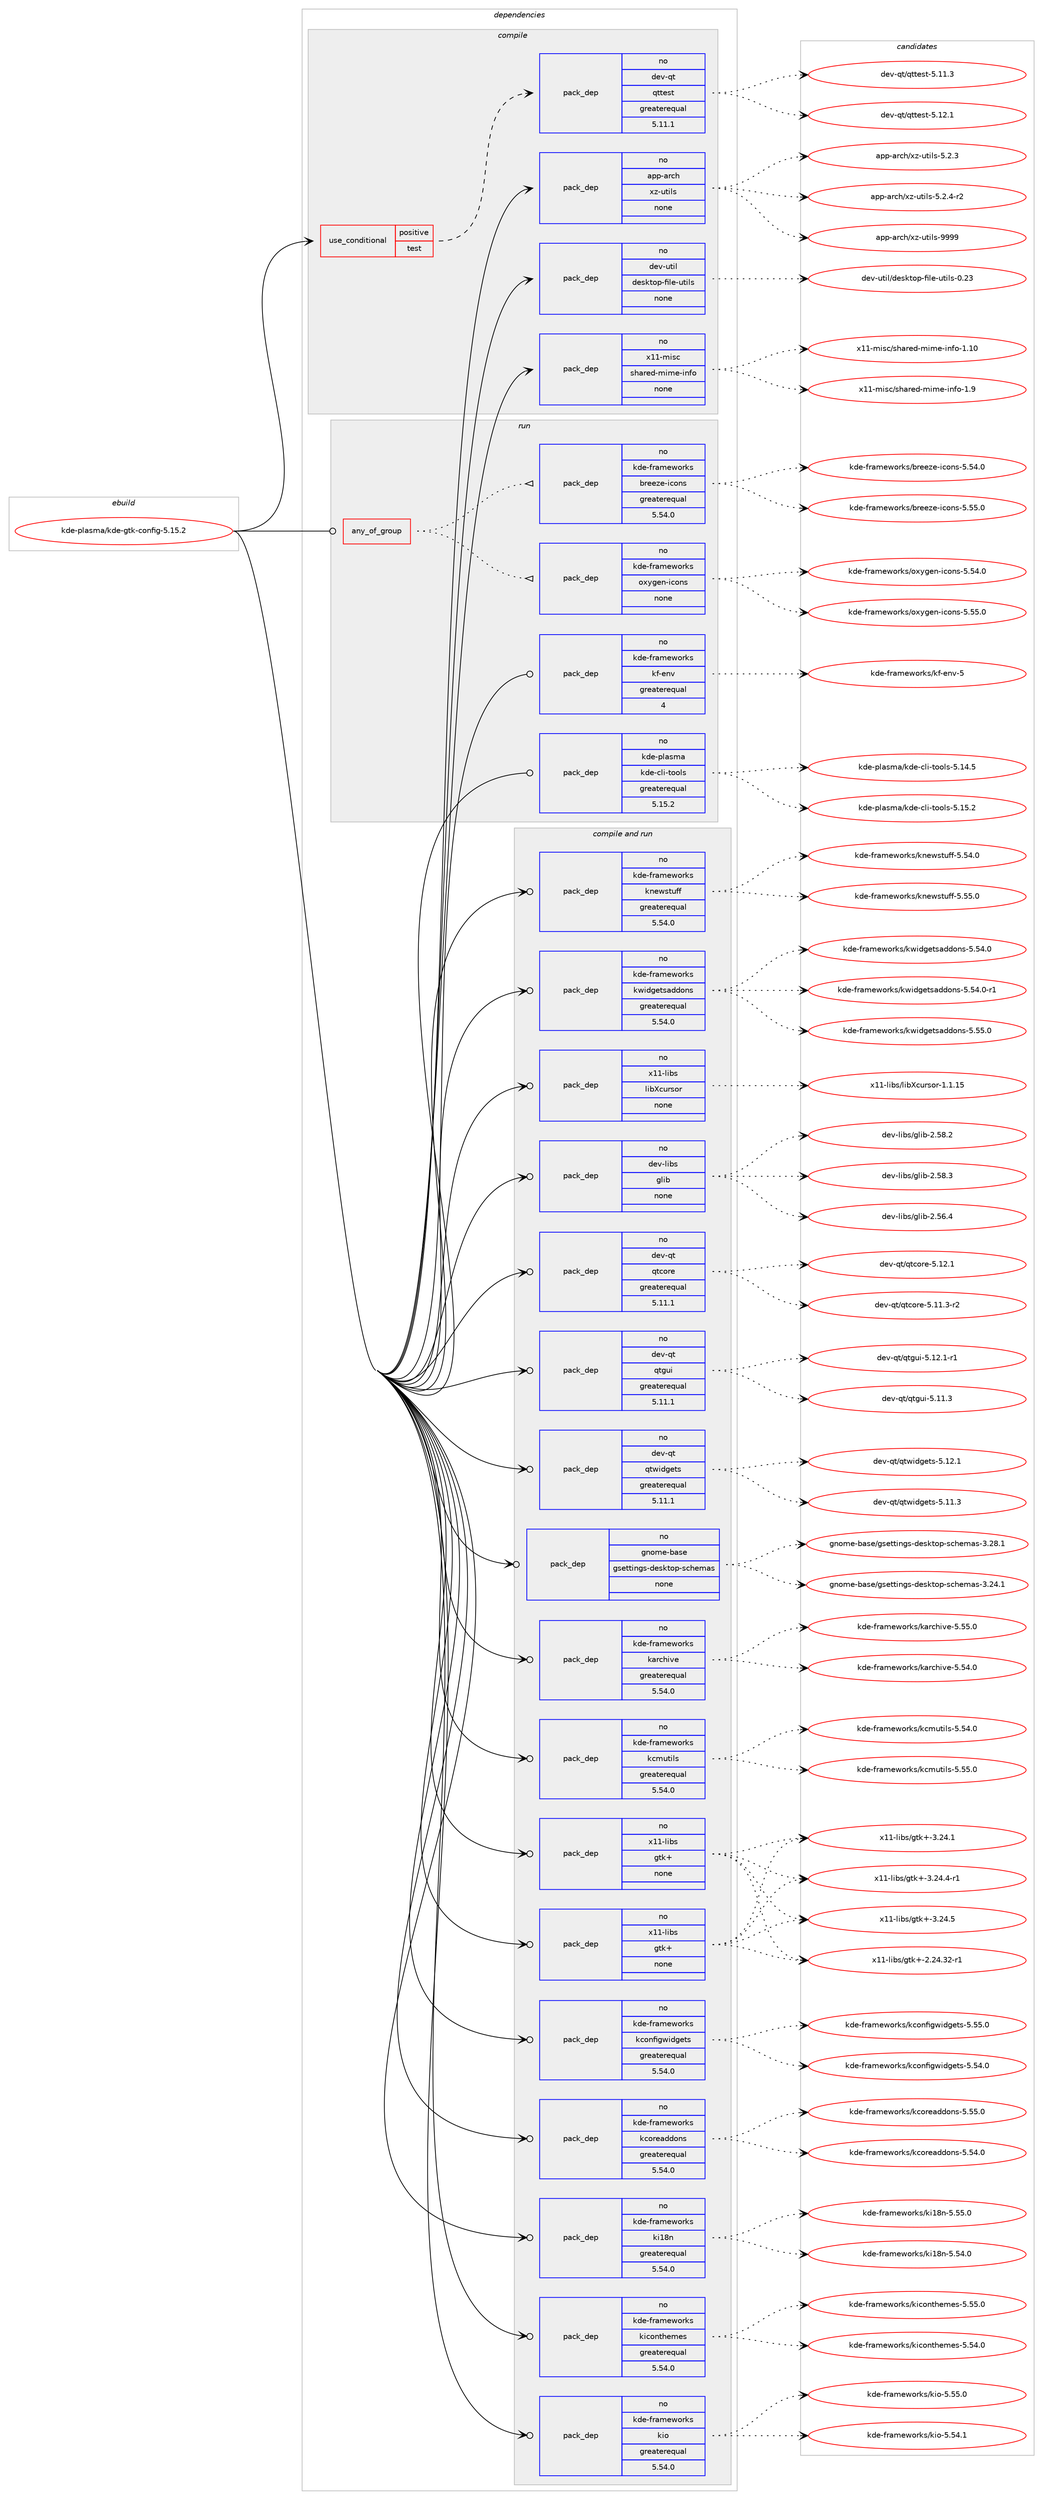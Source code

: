 digraph prolog {

# *************
# Graph options
# *************

newrank=true;
concentrate=true;
compound=true;
graph [rankdir=LR,fontname=Helvetica,fontsize=10,ranksep=1.5];#, ranksep=2.5, nodesep=0.2];
edge  [arrowhead=vee];
node  [fontname=Helvetica,fontsize=10];

# **********
# The ebuild
# **********

subgraph cluster_leftcol {
color=gray;
rank=same;
label=<<i>ebuild</i>>;
id [label="kde-plasma/kde-gtk-config-5.15.2", color=red, width=4, href="../kde-plasma/kde-gtk-config-5.15.2.svg"];
}

# ****************
# The dependencies
# ****************

subgraph cluster_midcol {
color=gray;
label=<<i>dependencies</i>>;
subgraph cluster_compile {
fillcolor="#eeeeee";
style=filled;
label=<<i>compile</i>>;
subgraph cond430011 {
dependency1589898 [label=<<TABLE BORDER="0" CELLBORDER="1" CELLSPACING="0" CELLPADDING="4"><TR><TD ROWSPAN="3" CELLPADDING="10">use_conditional</TD></TR><TR><TD>positive</TD></TR><TR><TD>test</TD></TR></TABLE>>, shape=none, color=red];
subgraph pack1134934 {
dependency1589899 [label=<<TABLE BORDER="0" CELLBORDER="1" CELLSPACING="0" CELLPADDING="4" WIDTH="220"><TR><TD ROWSPAN="6" CELLPADDING="30">pack_dep</TD></TR><TR><TD WIDTH="110">no</TD></TR><TR><TD>dev-qt</TD></TR><TR><TD>qttest</TD></TR><TR><TD>greaterequal</TD></TR><TR><TD>5.11.1</TD></TR></TABLE>>, shape=none, color=blue];
}
dependency1589898:e -> dependency1589899:w [weight=20,style="dashed",arrowhead="vee"];
}
id:e -> dependency1589898:w [weight=20,style="solid",arrowhead="vee"];
subgraph pack1134935 {
dependency1589900 [label=<<TABLE BORDER="0" CELLBORDER="1" CELLSPACING="0" CELLPADDING="4" WIDTH="220"><TR><TD ROWSPAN="6" CELLPADDING="30">pack_dep</TD></TR><TR><TD WIDTH="110">no</TD></TR><TR><TD>app-arch</TD></TR><TR><TD>xz-utils</TD></TR><TR><TD>none</TD></TR><TR><TD></TD></TR></TABLE>>, shape=none, color=blue];
}
id:e -> dependency1589900:w [weight=20,style="solid",arrowhead="vee"];
subgraph pack1134936 {
dependency1589901 [label=<<TABLE BORDER="0" CELLBORDER="1" CELLSPACING="0" CELLPADDING="4" WIDTH="220"><TR><TD ROWSPAN="6" CELLPADDING="30">pack_dep</TD></TR><TR><TD WIDTH="110">no</TD></TR><TR><TD>dev-util</TD></TR><TR><TD>desktop-file-utils</TD></TR><TR><TD>none</TD></TR><TR><TD></TD></TR></TABLE>>, shape=none, color=blue];
}
id:e -> dependency1589901:w [weight=20,style="solid",arrowhead="vee"];
subgraph pack1134937 {
dependency1589902 [label=<<TABLE BORDER="0" CELLBORDER="1" CELLSPACING="0" CELLPADDING="4" WIDTH="220"><TR><TD ROWSPAN="6" CELLPADDING="30">pack_dep</TD></TR><TR><TD WIDTH="110">no</TD></TR><TR><TD>x11-misc</TD></TR><TR><TD>shared-mime-info</TD></TR><TR><TD>none</TD></TR><TR><TD></TD></TR></TABLE>>, shape=none, color=blue];
}
id:e -> dependency1589902:w [weight=20,style="solid",arrowhead="vee"];
}
subgraph cluster_compileandrun {
fillcolor="#eeeeee";
style=filled;
label=<<i>compile and run</i>>;
subgraph pack1134938 {
dependency1589903 [label=<<TABLE BORDER="0" CELLBORDER="1" CELLSPACING="0" CELLPADDING="4" WIDTH="220"><TR><TD ROWSPAN="6" CELLPADDING="30">pack_dep</TD></TR><TR><TD WIDTH="110">no</TD></TR><TR><TD>dev-libs</TD></TR><TR><TD>glib</TD></TR><TR><TD>none</TD></TR><TR><TD></TD></TR></TABLE>>, shape=none, color=blue];
}
id:e -> dependency1589903:w [weight=20,style="solid",arrowhead="odotvee"];
subgraph pack1134939 {
dependency1589904 [label=<<TABLE BORDER="0" CELLBORDER="1" CELLSPACING="0" CELLPADDING="4" WIDTH="220"><TR><TD ROWSPAN="6" CELLPADDING="30">pack_dep</TD></TR><TR><TD WIDTH="110">no</TD></TR><TR><TD>dev-qt</TD></TR><TR><TD>qtcore</TD></TR><TR><TD>greaterequal</TD></TR><TR><TD>5.11.1</TD></TR></TABLE>>, shape=none, color=blue];
}
id:e -> dependency1589904:w [weight=20,style="solid",arrowhead="odotvee"];
subgraph pack1134940 {
dependency1589905 [label=<<TABLE BORDER="0" CELLBORDER="1" CELLSPACING="0" CELLPADDING="4" WIDTH="220"><TR><TD ROWSPAN="6" CELLPADDING="30">pack_dep</TD></TR><TR><TD WIDTH="110">no</TD></TR><TR><TD>dev-qt</TD></TR><TR><TD>qtgui</TD></TR><TR><TD>greaterequal</TD></TR><TR><TD>5.11.1</TD></TR></TABLE>>, shape=none, color=blue];
}
id:e -> dependency1589905:w [weight=20,style="solid",arrowhead="odotvee"];
subgraph pack1134941 {
dependency1589906 [label=<<TABLE BORDER="0" CELLBORDER="1" CELLSPACING="0" CELLPADDING="4" WIDTH="220"><TR><TD ROWSPAN="6" CELLPADDING="30">pack_dep</TD></TR><TR><TD WIDTH="110">no</TD></TR><TR><TD>dev-qt</TD></TR><TR><TD>qtwidgets</TD></TR><TR><TD>greaterequal</TD></TR><TR><TD>5.11.1</TD></TR></TABLE>>, shape=none, color=blue];
}
id:e -> dependency1589906:w [weight=20,style="solid",arrowhead="odotvee"];
subgraph pack1134942 {
dependency1589907 [label=<<TABLE BORDER="0" CELLBORDER="1" CELLSPACING="0" CELLPADDING="4" WIDTH="220"><TR><TD ROWSPAN="6" CELLPADDING="30">pack_dep</TD></TR><TR><TD WIDTH="110">no</TD></TR><TR><TD>gnome-base</TD></TR><TR><TD>gsettings-desktop-schemas</TD></TR><TR><TD>none</TD></TR><TR><TD></TD></TR></TABLE>>, shape=none, color=blue];
}
id:e -> dependency1589907:w [weight=20,style="solid",arrowhead="odotvee"];
subgraph pack1134943 {
dependency1589908 [label=<<TABLE BORDER="0" CELLBORDER="1" CELLSPACING="0" CELLPADDING="4" WIDTH="220"><TR><TD ROWSPAN="6" CELLPADDING="30">pack_dep</TD></TR><TR><TD WIDTH="110">no</TD></TR><TR><TD>kde-frameworks</TD></TR><TR><TD>karchive</TD></TR><TR><TD>greaterequal</TD></TR><TR><TD>5.54.0</TD></TR></TABLE>>, shape=none, color=blue];
}
id:e -> dependency1589908:w [weight=20,style="solid",arrowhead="odotvee"];
subgraph pack1134944 {
dependency1589909 [label=<<TABLE BORDER="0" CELLBORDER="1" CELLSPACING="0" CELLPADDING="4" WIDTH="220"><TR><TD ROWSPAN="6" CELLPADDING="30">pack_dep</TD></TR><TR><TD WIDTH="110">no</TD></TR><TR><TD>kde-frameworks</TD></TR><TR><TD>kcmutils</TD></TR><TR><TD>greaterequal</TD></TR><TR><TD>5.54.0</TD></TR></TABLE>>, shape=none, color=blue];
}
id:e -> dependency1589909:w [weight=20,style="solid",arrowhead="odotvee"];
subgraph pack1134945 {
dependency1589910 [label=<<TABLE BORDER="0" CELLBORDER="1" CELLSPACING="0" CELLPADDING="4" WIDTH="220"><TR><TD ROWSPAN="6" CELLPADDING="30">pack_dep</TD></TR><TR><TD WIDTH="110">no</TD></TR><TR><TD>kde-frameworks</TD></TR><TR><TD>kconfigwidgets</TD></TR><TR><TD>greaterequal</TD></TR><TR><TD>5.54.0</TD></TR></TABLE>>, shape=none, color=blue];
}
id:e -> dependency1589910:w [weight=20,style="solid",arrowhead="odotvee"];
subgraph pack1134946 {
dependency1589911 [label=<<TABLE BORDER="0" CELLBORDER="1" CELLSPACING="0" CELLPADDING="4" WIDTH="220"><TR><TD ROWSPAN="6" CELLPADDING="30">pack_dep</TD></TR><TR><TD WIDTH="110">no</TD></TR><TR><TD>kde-frameworks</TD></TR><TR><TD>kcoreaddons</TD></TR><TR><TD>greaterequal</TD></TR><TR><TD>5.54.0</TD></TR></TABLE>>, shape=none, color=blue];
}
id:e -> dependency1589911:w [weight=20,style="solid",arrowhead="odotvee"];
subgraph pack1134947 {
dependency1589912 [label=<<TABLE BORDER="0" CELLBORDER="1" CELLSPACING="0" CELLPADDING="4" WIDTH="220"><TR><TD ROWSPAN="6" CELLPADDING="30">pack_dep</TD></TR><TR><TD WIDTH="110">no</TD></TR><TR><TD>kde-frameworks</TD></TR><TR><TD>ki18n</TD></TR><TR><TD>greaterequal</TD></TR><TR><TD>5.54.0</TD></TR></TABLE>>, shape=none, color=blue];
}
id:e -> dependency1589912:w [weight=20,style="solid",arrowhead="odotvee"];
subgraph pack1134948 {
dependency1589913 [label=<<TABLE BORDER="0" CELLBORDER="1" CELLSPACING="0" CELLPADDING="4" WIDTH="220"><TR><TD ROWSPAN="6" CELLPADDING="30">pack_dep</TD></TR><TR><TD WIDTH="110">no</TD></TR><TR><TD>kde-frameworks</TD></TR><TR><TD>kiconthemes</TD></TR><TR><TD>greaterequal</TD></TR><TR><TD>5.54.0</TD></TR></TABLE>>, shape=none, color=blue];
}
id:e -> dependency1589913:w [weight=20,style="solid",arrowhead="odotvee"];
subgraph pack1134949 {
dependency1589914 [label=<<TABLE BORDER="0" CELLBORDER="1" CELLSPACING="0" CELLPADDING="4" WIDTH="220"><TR><TD ROWSPAN="6" CELLPADDING="30">pack_dep</TD></TR><TR><TD WIDTH="110">no</TD></TR><TR><TD>kde-frameworks</TD></TR><TR><TD>kio</TD></TR><TR><TD>greaterequal</TD></TR><TR><TD>5.54.0</TD></TR></TABLE>>, shape=none, color=blue];
}
id:e -> dependency1589914:w [weight=20,style="solid",arrowhead="odotvee"];
subgraph pack1134950 {
dependency1589915 [label=<<TABLE BORDER="0" CELLBORDER="1" CELLSPACING="0" CELLPADDING="4" WIDTH="220"><TR><TD ROWSPAN="6" CELLPADDING="30">pack_dep</TD></TR><TR><TD WIDTH="110">no</TD></TR><TR><TD>kde-frameworks</TD></TR><TR><TD>knewstuff</TD></TR><TR><TD>greaterequal</TD></TR><TR><TD>5.54.0</TD></TR></TABLE>>, shape=none, color=blue];
}
id:e -> dependency1589915:w [weight=20,style="solid",arrowhead="odotvee"];
subgraph pack1134951 {
dependency1589916 [label=<<TABLE BORDER="0" CELLBORDER="1" CELLSPACING="0" CELLPADDING="4" WIDTH="220"><TR><TD ROWSPAN="6" CELLPADDING="30">pack_dep</TD></TR><TR><TD WIDTH="110">no</TD></TR><TR><TD>kde-frameworks</TD></TR><TR><TD>kwidgetsaddons</TD></TR><TR><TD>greaterequal</TD></TR><TR><TD>5.54.0</TD></TR></TABLE>>, shape=none, color=blue];
}
id:e -> dependency1589916:w [weight=20,style="solid",arrowhead="odotvee"];
subgraph pack1134952 {
dependency1589917 [label=<<TABLE BORDER="0" CELLBORDER="1" CELLSPACING="0" CELLPADDING="4" WIDTH="220"><TR><TD ROWSPAN="6" CELLPADDING="30">pack_dep</TD></TR><TR><TD WIDTH="110">no</TD></TR><TR><TD>x11-libs</TD></TR><TR><TD>gtk+</TD></TR><TR><TD>none</TD></TR><TR><TD></TD></TR></TABLE>>, shape=none, color=blue];
}
id:e -> dependency1589917:w [weight=20,style="solid",arrowhead="odotvee"];
subgraph pack1134953 {
dependency1589918 [label=<<TABLE BORDER="0" CELLBORDER="1" CELLSPACING="0" CELLPADDING="4" WIDTH="220"><TR><TD ROWSPAN="6" CELLPADDING="30">pack_dep</TD></TR><TR><TD WIDTH="110">no</TD></TR><TR><TD>x11-libs</TD></TR><TR><TD>gtk+</TD></TR><TR><TD>none</TD></TR><TR><TD></TD></TR></TABLE>>, shape=none, color=blue];
}
id:e -> dependency1589918:w [weight=20,style="solid",arrowhead="odotvee"];
subgraph pack1134954 {
dependency1589919 [label=<<TABLE BORDER="0" CELLBORDER="1" CELLSPACING="0" CELLPADDING="4" WIDTH="220"><TR><TD ROWSPAN="6" CELLPADDING="30">pack_dep</TD></TR><TR><TD WIDTH="110">no</TD></TR><TR><TD>x11-libs</TD></TR><TR><TD>libXcursor</TD></TR><TR><TD>none</TD></TR><TR><TD></TD></TR></TABLE>>, shape=none, color=blue];
}
id:e -> dependency1589919:w [weight=20,style="solid",arrowhead="odotvee"];
}
subgraph cluster_run {
fillcolor="#eeeeee";
style=filled;
label=<<i>run</i>>;
subgraph any24309 {
dependency1589920 [label=<<TABLE BORDER="0" CELLBORDER="1" CELLSPACING="0" CELLPADDING="4"><TR><TD CELLPADDING="10">any_of_group</TD></TR></TABLE>>, shape=none, color=red];subgraph pack1134955 {
dependency1589921 [label=<<TABLE BORDER="0" CELLBORDER="1" CELLSPACING="0" CELLPADDING="4" WIDTH="220"><TR><TD ROWSPAN="6" CELLPADDING="30">pack_dep</TD></TR><TR><TD WIDTH="110">no</TD></TR><TR><TD>kde-frameworks</TD></TR><TR><TD>breeze-icons</TD></TR><TR><TD>greaterequal</TD></TR><TR><TD>5.54.0</TD></TR></TABLE>>, shape=none, color=blue];
}
dependency1589920:e -> dependency1589921:w [weight=20,style="dotted",arrowhead="oinv"];
subgraph pack1134956 {
dependency1589922 [label=<<TABLE BORDER="0" CELLBORDER="1" CELLSPACING="0" CELLPADDING="4" WIDTH="220"><TR><TD ROWSPAN="6" CELLPADDING="30">pack_dep</TD></TR><TR><TD WIDTH="110">no</TD></TR><TR><TD>kde-frameworks</TD></TR><TR><TD>oxygen-icons</TD></TR><TR><TD>none</TD></TR><TR><TD></TD></TR></TABLE>>, shape=none, color=blue];
}
dependency1589920:e -> dependency1589922:w [weight=20,style="dotted",arrowhead="oinv"];
}
id:e -> dependency1589920:w [weight=20,style="solid",arrowhead="odot"];
subgraph pack1134957 {
dependency1589923 [label=<<TABLE BORDER="0" CELLBORDER="1" CELLSPACING="0" CELLPADDING="4" WIDTH="220"><TR><TD ROWSPAN="6" CELLPADDING="30">pack_dep</TD></TR><TR><TD WIDTH="110">no</TD></TR><TR><TD>kde-frameworks</TD></TR><TR><TD>kf-env</TD></TR><TR><TD>greaterequal</TD></TR><TR><TD>4</TD></TR></TABLE>>, shape=none, color=blue];
}
id:e -> dependency1589923:w [weight=20,style="solid",arrowhead="odot"];
subgraph pack1134958 {
dependency1589924 [label=<<TABLE BORDER="0" CELLBORDER="1" CELLSPACING="0" CELLPADDING="4" WIDTH="220"><TR><TD ROWSPAN="6" CELLPADDING="30">pack_dep</TD></TR><TR><TD WIDTH="110">no</TD></TR><TR><TD>kde-plasma</TD></TR><TR><TD>kde-cli-tools</TD></TR><TR><TD>greaterequal</TD></TR><TR><TD>5.15.2</TD></TR></TABLE>>, shape=none, color=blue];
}
id:e -> dependency1589924:w [weight=20,style="solid",arrowhead="odot"];
}
}

# **************
# The candidates
# **************

subgraph cluster_choices {
rank=same;
color=gray;
label=<<i>candidates</i>>;

subgraph choice1134934 {
color=black;
nodesep=1;
choice100101118451131164711311611610111511645534649494651 [label="dev-qt/qttest-5.11.3", color=red, width=4,href="../dev-qt/qttest-5.11.3.svg"];
choice100101118451131164711311611610111511645534649504649 [label="dev-qt/qttest-5.12.1", color=red, width=4,href="../dev-qt/qttest-5.12.1.svg"];
dependency1589899:e -> choice100101118451131164711311611610111511645534649494651:w [style=dotted,weight="100"];
dependency1589899:e -> choice100101118451131164711311611610111511645534649504649:w [style=dotted,weight="100"];
}
subgraph choice1134935 {
color=black;
nodesep=1;
choice971121124597114991044712012245117116105108115455346504651 [label="app-arch/xz-utils-5.2.3", color=red, width=4,href="../app-arch/xz-utils-5.2.3.svg"];
choice9711211245971149910447120122451171161051081154553465046524511450 [label="app-arch/xz-utils-5.2.4-r2", color=red, width=4,href="../app-arch/xz-utils-5.2.4-r2.svg"];
choice9711211245971149910447120122451171161051081154557575757 [label="app-arch/xz-utils-9999", color=red, width=4,href="../app-arch/xz-utils-9999.svg"];
dependency1589900:e -> choice971121124597114991044712012245117116105108115455346504651:w [style=dotted,weight="100"];
dependency1589900:e -> choice9711211245971149910447120122451171161051081154553465046524511450:w [style=dotted,weight="100"];
dependency1589900:e -> choice9711211245971149910447120122451171161051081154557575757:w [style=dotted,weight="100"];
}
subgraph choice1134936 {
color=black;
nodesep=1;
choice100101118451171161051084710010111510711611111245102105108101451171161051081154548465051 [label="dev-util/desktop-file-utils-0.23", color=red, width=4,href="../dev-util/desktop-file-utils-0.23.svg"];
dependency1589901:e -> choice100101118451171161051084710010111510711611111245102105108101451171161051081154548465051:w [style=dotted,weight="100"];
}
subgraph choice1134937 {
color=black;
nodesep=1;
choice12049494510910511599471151049711410110045109105109101451051101021114549464948 [label="x11-misc/shared-mime-info-1.10", color=red, width=4,href="../x11-misc/shared-mime-info-1.10.svg"];
choice120494945109105115994711510497114101100451091051091014510511010211145494657 [label="x11-misc/shared-mime-info-1.9", color=red, width=4,href="../x11-misc/shared-mime-info-1.9.svg"];
dependency1589902:e -> choice12049494510910511599471151049711410110045109105109101451051101021114549464948:w [style=dotted,weight="100"];
dependency1589902:e -> choice120494945109105115994711510497114101100451091051091014510511010211145494657:w [style=dotted,weight="100"];
}
subgraph choice1134938 {
color=black;
nodesep=1;
choice1001011184510810598115471031081059845504653544652 [label="dev-libs/glib-2.56.4", color=red, width=4,href="../dev-libs/glib-2.56.4.svg"];
choice1001011184510810598115471031081059845504653564650 [label="dev-libs/glib-2.58.2", color=red, width=4,href="../dev-libs/glib-2.58.2.svg"];
choice1001011184510810598115471031081059845504653564651 [label="dev-libs/glib-2.58.3", color=red, width=4,href="../dev-libs/glib-2.58.3.svg"];
dependency1589903:e -> choice1001011184510810598115471031081059845504653544652:w [style=dotted,weight="100"];
dependency1589903:e -> choice1001011184510810598115471031081059845504653564650:w [style=dotted,weight="100"];
dependency1589903:e -> choice1001011184510810598115471031081059845504653564651:w [style=dotted,weight="100"];
}
subgraph choice1134939 {
color=black;
nodesep=1;
choice100101118451131164711311699111114101455346494946514511450 [label="dev-qt/qtcore-5.11.3-r2", color=red, width=4,href="../dev-qt/qtcore-5.11.3-r2.svg"];
choice10010111845113116471131169911111410145534649504649 [label="dev-qt/qtcore-5.12.1", color=red, width=4,href="../dev-qt/qtcore-5.12.1.svg"];
dependency1589904:e -> choice100101118451131164711311699111114101455346494946514511450:w [style=dotted,weight="100"];
dependency1589904:e -> choice10010111845113116471131169911111410145534649504649:w [style=dotted,weight="100"];
}
subgraph choice1134940 {
color=black;
nodesep=1;
choice100101118451131164711311610311710545534649494651 [label="dev-qt/qtgui-5.11.3", color=red, width=4,href="../dev-qt/qtgui-5.11.3.svg"];
choice1001011184511311647113116103117105455346495046494511449 [label="dev-qt/qtgui-5.12.1-r1", color=red, width=4,href="../dev-qt/qtgui-5.12.1-r1.svg"];
dependency1589905:e -> choice100101118451131164711311610311710545534649494651:w [style=dotted,weight="100"];
dependency1589905:e -> choice1001011184511311647113116103117105455346495046494511449:w [style=dotted,weight="100"];
}
subgraph choice1134941 {
color=black;
nodesep=1;
choice100101118451131164711311611910510010310111611545534649494651 [label="dev-qt/qtwidgets-5.11.3", color=red, width=4,href="../dev-qt/qtwidgets-5.11.3.svg"];
choice100101118451131164711311611910510010310111611545534649504649 [label="dev-qt/qtwidgets-5.12.1", color=red, width=4,href="../dev-qt/qtwidgets-5.12.1.svg"];
dependency1589906:e -> choice100101118451131164711311611910510010310111611545534649494651:w [style=dotted,weight="100"];
dependency1589906:e -> choice100101118451131164711311611910510010310111611545534649504649:w [style=dotted,weight="100"];
}
subgraph choice1134942 {
color=black;
nodesep=1;
choice103110111109101459897115101471031151011161161051101031154510010111510711611111245115991041011099711545514650524649 [label="gnome-base/gsettings-desktop-schemas-3.24.1", color=red, width=4,href="../gnome-base/gsettings-desktop-schemas-3.24.1.svg"];
choice103110111109101459897115101471031151011161161051101031154510010111510711611111245115991041011099711545514650564649 [label="gnome-base/gsettings-desktop-schemas-3.28.1", color=red, width=4,href="../gnome-base/gsettings-desktop-schemas-3.28.1.svg"];
dependency1589907:e -> choice103110111109101459897115101471031151011161161051101031154510010111510711611111245115991041011099711545514650524649:w [style=dotted,weight="100"];
dependency1589907:e -> choice103110111109101459897115101471031151011161161051101031154510010111510711611111245115991041011099711545514650564649:w [style=dotted,weight="100"];
}
subgraph choice1134943 {
color=black;
nodesep=1;
choice107100101451021149710910111911111410711547107971149910410511810145534653524648 [label="kde-frameworks/karchive-5.54.0", color=red, width=4,href="../kde-frameworks/karchive-5.54.0.svg"];
choice107100101451021149710910111911111410711547107971149910410511810145534653534648 [label="kde-frameworks/karchive-5.55.0", color=red, width=4,href="../kde-frameworks/karchive-5.55.0.svg"];
dependency1589908:e -> choice107100101451021149710910111911111410711547107971149910410511810145534653524648:w [style=dotted,weight="100"];
dependency1589908:e -> choice107100101451021149710910111911111410711547107971149910410511810145534653534648:w [style=dotted,weight="100"];
}
subgraph choice1134944 {
color=black;
nodesep=1;
choice1071001014510211497109101119111114107115471079910911711610510811545534653524648 [label="kde-frameworks/kcmutils-5.54.0", color=red, width=4,href="../kde-frameworks/kcmutils-5.54.0.svg"];
choice1071001014510211497109101119111114107115471079910911711610510811545534653534648 [label="kde-frameworks/kcmutils-5.55.0", color=red, width=4,href="../kde-frameworks/kcmutils-5.55.0.svg"];
dependency1589909:e -> choice1071001014510211497109101119111114107115471079910911711610510811545534653524648:w [style=dotted,weight="100"];
dependency1589909:e -> choice1071001014510211497109101119111114107115471079910911711610510811545534653534648:w [style=dotted,weight="100"];
}
subgraph choice1134945 {
color=black;
nodesep=1;
choice1071001014510211497109101119111114107115471079911111010210510311910510010310111611545534653524648 [label="kde-frameworks/kconfigwidgets-5.54.0", color=red, width=4,href="../kde-frameworks/kconfigwidgets-5.54.0.svg"];
choice1071001014510211497109101119111114107115471079911111010210510311910510010310111611545534653534648 [label="kde-frameworks/kconfigwidgets-5.55.0", color=red, width=4,href="../kde-frameworks/kconfigwidgets-5.55.0.svg"];
dependency1589910:e -> choice1071001014510211497109101119111114107115471079911111010210510311910510010310111611545534653524648:w [style=dotted,weight="100"];
dependency1589910:e -> choice1071001014510211497109101119111114107115471079911111010210510311910510010310111611545534653534648:w [style=dotted,weight="100"];
}
subgraph choice1134946 {
color=black;
nodesep=1;
choice107100101451021149710910111911111410711547107991111141019710010011111011545534653524648 [label="kde-frameworks/kcoreaddons-5.54.0", color=red, width=4,href="../kde-frameworks/kcoreaddons-5.54.0.svg"];
choice107100101451021149710910111911111410711547107991111141019710010011111011545534653534648 [label="kde-frameworks/kcoreaddons-5.55.0", color=red, width=4,href="../kde-frameworks/kcoreaddons-5.55.0.svg"];
dependency1589911:e -> choice107100101451021149710910111911111410711547107991111141019710010011111011545534653524648:w [style=dotted,weight="100"];
dependency1589911:e -> choice107100101451021149710910111911111410711547107991111141019710010011111011545534653534648:w [style=dotted,weight="100"];
}
subgraph choice1134947 {
color=black;
nodesep=1;
choice107100101451021149710910111911111410711547107105495611045534653524648 [label="kde-frameworks/ki18n-5.54.0", color=red, width=4,href="../kde-frameworks/ki18n-5.54.0.svg"];
choice107100101451021149710910111911111410711547107105495611045534653534648 [label="kde-frameworks/ki18n-5.55.0", color=red, width=4,href="../kde-frameworks/ki18n-5.55.0.svg"];
dependency1589912:e -> choice107100101451021149710910111911111410711547107105495611045534653524648:w [style=dotted,weight="100"];
dependency1589912:e -> choice107100101451021149710910111911111410711547107105495611045534653534648:w [style=dotted,weight="100"];
}
subgraph choice1134948 {
color=black;
nodesep=1;
choice1071001014510211497109101119111114107115471071059911111011610410110910111545534653524648 [label="kde-frameworks/kiconthemes-5.54.0", color=red, width=4,href="../kde-frameworks/kiconthemes-5.54.0.svg"];
choice1071001014510211497109101119111114107115471071059911111011610410110910111545534653534648 [label="kde-frameworks/kiconthemes-5.55.0", color=red, width=4,href="../kde-frameworks/kiconthemes-5.55.0.svg"];
dependency1589913:e -> choice1071001014510211497109101119111114107115471071059911111011610410110910111545534653524648:w [style=dotted,weight="100"];
dependency1589913:e -> choice1071001014510211497109101119111114107115471071059911111011610410110910111545534653534648:w [style=dotted,weight="100"];
}
subgraph choice1134949 {
color=black;
nodesep=1;
choice10710010145102114971091011191111141071154710710511145534653524649 [label="kde-frameworks/kio-5.54.1", color=red, width=4,href="../kde-frameworks/kio-5.54.1.svg"];
choice10710010145102114971091011191111141071154710710511145534653534648 [label="kde-frameworks/kio-5.55.0", color=red, width=4,href="../kde-frameworks/kio-5.55.0.svg"];
dependency1589914:e -> choice10710010145102114971091011191111141071154710710511145534653524649:w [style=dotted,weight="100"];
dependency1589914:e -> choice10710010145102114971091011191111141071154710710511145534653534648:w [style=dotted,weight="100"];
}
subgraph choice1134950 {
color=black;
nodesep=1;
choice10710010145102114971091011191111141071154710711010111911511611710210245534653524648 [label="kde-frameworks/knewstuff-5.54.0", color=red, width=4,href="../kde-frameworks/knewstuff-5.54.0.svg"];
choice10710010145102114971091011191111141071154710711010111911511611710210245534653534648 [label="kde-frameworks/knewstuff-5.55.0", color=red, width=4,href="../kde-frameworks/knewstuff-5.55.0.svg"];
dependency1589915:e -> choice10710010145102114971091011191111141071154710711010111911511611710210245534653524648:w [style=dotted,weight="100"];
dependency1589915:e -> choice10710010145102114971091011191111141071154710711010111911511611710210245534653534648:w [style=dotted,weight="100"];
}
subgraph choice1134951 {
color=black;
nodesep=1;
choice1071001014510211497109101119111114107115471071191051001031011161159710010011111011545534653524648 [label="kde-frameworks/kwidgetsaddons-5.54.0", color=red, width=4,href="../kde-frameworks/kwidgetsaddons-5.54.0.svg"];
choice10710010145102114971091011191111141071154710711910510010310111611597100100111110115455346535246484511449 [label="kde-frameworks/kwidgetsaddons-5.54.0-r1", color=red, width=4,href="../kde-frameworks/kwidgetsaddons-5.54.0-r1.svg"];
choice1071001014510211497109101119111114107115471071191051001031011161159710010011111011545534653534648 [label="kde-frameworks/kwidgetsaddons-5.55.0", color=red, width=4,href="../kde-frameworks/kwidgetsaddons-5.55.0.svg"];
dependency1589916:e -> choice1071001014510211497109101119111114107115471071191051001031011161159710010011111011545534653524648:w [style=dotted,weight="100"];
dependency1589916:e -> choice10710010145102114971091011191111141071154710711910510010310111611597100100111110115455346535246484511449:w [style=dotted,weight="100"];
dependency1589916:e -> choice1071001014510211497109101119111114107115471071191051001031011161159710010011111011545534653534648:w [style=dotted,weight="100"];
}
subgraph choice1134952 {
color=black;
nodesep=1;
choice12049494510810598115471031161074345504650524651504511449 [label="x11-libs/gtk+-2.24.32-r1", color=red, width=4,href="../x11-libs/gtk+-2.24.32-r1.svg"];
choice12049494510810598115471031161074345514650524649 [label="x11-libs/gtk+-3.24.1", color=red, width=4,href="../x11-libs/gtk+-3.24.1.svg"];
choice120494945108105981154710311610743455146505246524511449 [label="x11-libs/gtk+-3.24.4-r1", color=red, width=4,href="../x11-libs/gtk+-3.24.4-r1.svg"];
choice12049494510810598115471031161074345514650524653 [label="x11-libs/gtk+-3.24.5", color=red, width=4,href="../x11-libs/gtk+-3.24.5.svg"];
dependency1589917:e -> choice12049494510810598115471031161074345504650524651504511449:w [style=dotted,weight="100"];
dependency1589917:e -> choice12049494510810598115471031161074345514650524649:w [style=dotted,weight="100"];
dependency1589917:e -> choice120494945108105981154710311610743455146505246524511449:w [style=dotted,weight="100"];
dependency1589917:e -> choice12049494510810598115471031161074345514650524653:w [style=dotted,weight="100"];
}
subgraph choice1134953 {
color=black;
nodesep=1;
choice12049494510810598115471031161074345504650524651504511449 [label="x11-libs/gtk+-2.24.32-r1", color=red, width=4,href="../x11-libs/gtk+-2.24.32-r1.svg"];
choice12049494510810598115471031161074345514650524649 [label="x11-libs/gtk+-3.24.1", color=red, width=4,href="../x11-libs/gtk+-3.24.1.svg"];
choice120494945108105981154710311610743455146505246524511449 [label="x11-libs/gtk+-3.24.4-r1", color=red, width=4,href="../x11-libs/gtk+-3.24.4-r1.svg"];
choice12049494510810598115471031161074345514650524653 [label="x11-libs/gtk+-3.24.5", color=red, width=4,href="../x11-libs/gtk+-3.24.5.svg"];
dependency1589918:e -> choice12049494510810598115471031161074345504650524651504511449:w [style=dotted,weight="100"];
dependency1589918:e -> choice12049494510810598115471031161074345514650524649:w [style=dotted,weight="100"];
dependency1589918:e -> choice120494945108105981154710311610743455146505246524511449:w [style=dotted,weight="100"];
dependency1589918:e -> choice12049494510810598115471031161074345514650524653:w [style=dotted,weight="100"];
}
subgraph choice1134954 {
color=black;
nodesep=1;
choice120494945108105981154710810598889911711411511111445494649464953 [label="x11-libs/libXcursor-1.1.15", color=red, width=4,href="../x11-libs/libXcursor-1.1.15.svg"];
dependency1589919:e -> choice120494945108105981154710810598889911711411511111445494649464953:w [style=dotted,weight="100"];
}
subgraph choice1134955 {
color=black;
nodesep=1;
choice10710010145102114971091011191111141071154798114101101122101451059911111011545534653524648 [label="kde-frameworks/breeze-icons-5.54.0", color=red, width=4,href="../kde-frameworks/breeze-icons-5.54.0.svg"];
choice10710010145102114971091011191111141071154798114101101122101451059911111011545534653534648 [label="kde-frameworks/breeze-icons-5.55.0", color=red, width=4,href="../kde-frameworks/breeze-icons-5.55.0.svg"];
dependency1589921:e -> choice10710010145102114971091011191111141071154798114101101122101451059911111011545534653524648:w [style=dotted,weight="100"];
dependency1589921:e -> choice10710010145102114971091011191111141071154798114101101122101451059911111011545534653534648:w [style=dotted,weight="100"];
}
subgraph choice1134956 {
color=black;
nodesep=1;
choice107100101451021149710910111911111410711547111120121103101110451059911111011545534653524648 [label="kde-frameworks/oxygen-icons-5.54.0", color=red, width=4,href="../kde-frameworks/oxygen-icons-5.54.0.svg"];
choice107100101451021149710910111911111410711547111120121103101110451059911111011545534653534648 [label="kde-frameworks/oxygen-icons-5.55.0", color=red, width=4,href="../kde-frameworks/oxygen-icons-5.55.0.svg"];
dependency1589922:e -> choice107100101451021149710910111911111410711547111120121103101110451059911111011545534653524648:w [style=dotted,weight="100"];
dependency1589922:e -> choice107100101451021149710910111911111410711547111120121103101110451059911111011545534653534648:w [style=dotted,weight="100"];
}
subgraph choice1134957 {
color=black;
nodesep=1;
choice107100101451021149710910111911111410711547107102451011101184553 [label="kde-frameworks/kf-env-5", color=red, width=4,href="../kde-frameworks/kf-env-5.svg"];
dependency1589923:e -> choice107100101451021149710910111911111410711547107102451011101184553:w [style=dotted,weight="100"];
}
subgraph choice1134958 {
color=black;
nodesep=1;
choice1071001014511210897115109974710710010145991081054511611111110811545534649524653 [label="kde-plasma/kde-cli-tools-5.14.5", color=red, width=4,href="../kde-plasma/kde-cli-tools-5.14.5.svg"];
choice1071001014511210897115109974710710010145991081054511611111110811545534649534650 [label="kde-plasma/kde-cli-tools-5.15.2", color=red, width=4,href="../kde-plasma/kde-cli-tools-5.15.2.svg"];
dependency1589924:e -> choice1071001014511210897115109974710710010145991081054511611111110811545534649524653:w [style=dotted,weight="100"];
dependency1589924:e -> choice1071001014511210897115109974710710010145991081054511611111110811545534649534650:w [style=dotted,weight="100"];
}
}

}
